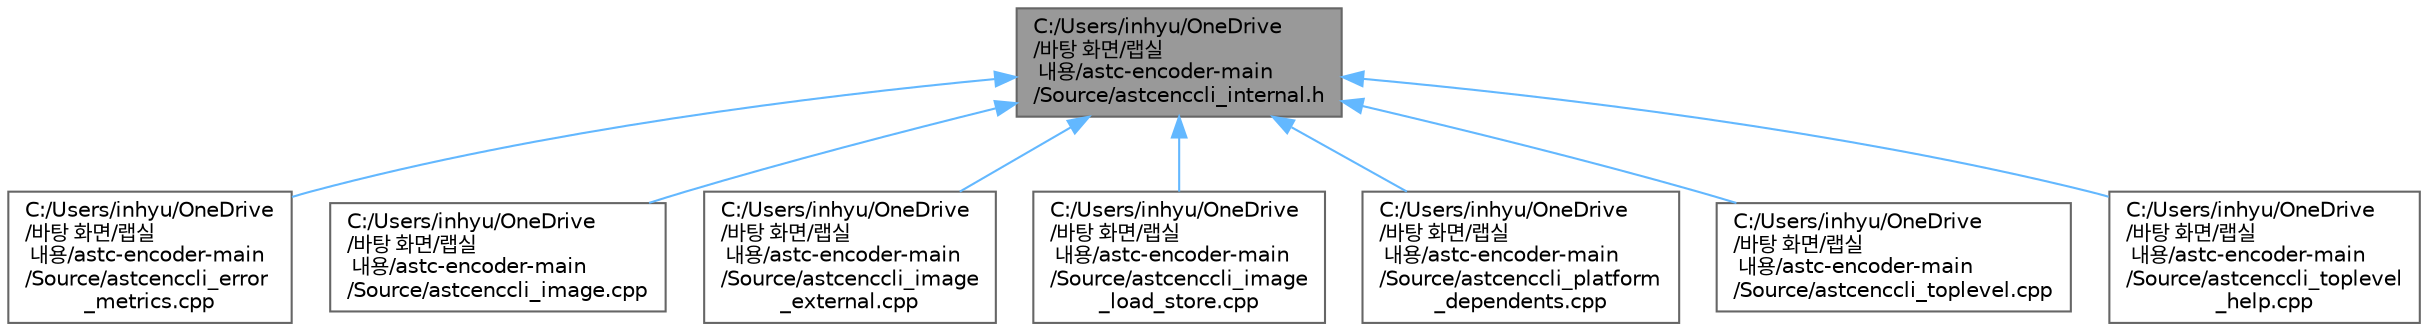digraph "C:/Users/inhyu/OneDrive/바탕 화면/랩실 내용/astc-encoder-main/Source/astcenccli_internal.h"
{
 // LATEX_PDF_SIZE
  bgcolor="transparent";
  edge [fontname=Helvetica,fontsize=10,labelfontname=Helvetica,labelfontsize=10];
  node [fontname=Helvetica,fontsize=10,shape=box,height=0.2,width=0.4];
  Node1 [id="Node000001",label="C:/Users/inhyu/OneDrive\l/바탕 화면/랩실\l 내용/astc-encoder-main\l/Source/astcenccli_internal.h",height=0.2,width=0.4,color="gray40", fillcolor="grey60", style="filled", fontcolor="black",tooltip=" "];
  Node1 -> Node2 [id="edge8_Node000001_Node000002",dir="back",color="steelblue1",style="solid",tooltip=" "];
  Node2 [id="Node000002",label="C:/Users/inhyu/OneDrive\l/바탕 화면/랩실\l 내용/astc-encoder-main\l/Source/astcenccli_error\l_metrics.cpp",height=0.2,width=0.4,color="grey40", fillcolor="white", style="filled",URL="$astcenccli__error__metrics_8cpp.html",tooltip=" "];
  Node1 -> Node3 [id="edge9_Node000001_Node000003",dir="back",color="steelblue1",style="solid",tooltip=" "];
  Node3 [id="Node000003",label="C:/Users/inhyu/OneDrive\l/바탕 화면/랩실\l 내용/astc-encoder-main\l/Source/astcenccli_image.cpp",height=0.2,width=0.4,color="grey40", fillcolor="white", style="filled",URL="$astcenccli__image_8cpp.html",tooltip=" "];
  Node1 -> Node4 [id="edge10_Node000001_Node000004",dir="back",color="steelblue1",style="solid",tooltip=" "];
  Node4 [id="Node000004",label="C:/Users/inhyu/OneDrive\l/바탕 화면/랩실\l 내용/astc-encoder-main\l/Source/astcenccli_image\l_external.cpp",height=0.2,width=0.4,color="grey40", fillcolor="white", style="filled",URL="$astcenccli__image__external_8cpp.html",tooltip=" "];
  Node1 -> Node5 [id="edge11_Node000001_Node000005",dir="back",color="steelblue1",style="solid",tooltip=" "];
  Node5 [id="Node000005",label="C:/Users/inhyu/OneDrive\l/바탕 화면/랩실\l 내용/astc-encoder-main\l/Source/astcenccli_image\l_load_store.cpp",height=0.2,width=0.4,color="grey40", fillcolor="white", style="filled",URL="$astcenccli__image__load__store_8cpp.html",tooltip=" "];
  Node1 -> Node6 [id="edge12_Node000001_Node000006",dir="back",color="steelblue1",style="solid",tooltip=" "];
  Node6 [id="Node000006",label="C:/Users/inhyu/OneDrive\l/바탕 화면/랩실\l 내용/astc-encoder-main\l/Source/astcenccli_platform\l_dependents.cpp",height=0.2,width=0.4,color="grey40", fillcolor="white", style="filled",URL="$astcenccli__platform__dependents_8cpp.html",tooltip=" "];
  Node1 -> Node7 [id="edge13_Node000001_Node000007",dir="back",color="steelblue1",style="solid",tooltip=" "];
  Node7 [id="Node000007",label="C:/Users/inhyu/OneDrive\l/바탕 화면/랩실\l 내용/astc-encoder-main\l/Source/astcenccli_toplevel.cpp",height=0.2,width=0.4,color="grey40", fillcolor="white", style="filled",URL="$astcenccli__toplevel_8cpp.html",tooltip=" "];
  Node1 -> Node8 [id="edge14_Node000001_Node000008",dir="back",color="steelblue1",style="solid",tooltip=" "];
  Node8 [id="Node000008",label="C:/Users/inhyu/OneDrive\l/바탕 화면/랩실\l 내용/astc-encoder-main\l/Source/astcenccli_toplevel\l_help.cpp",height=0.2,width=0.4,color="grey40", fillcolor="white", style="filled",URL="$astcenccli__toplevel__help_8cpp.html",tooltip=" "];
}
